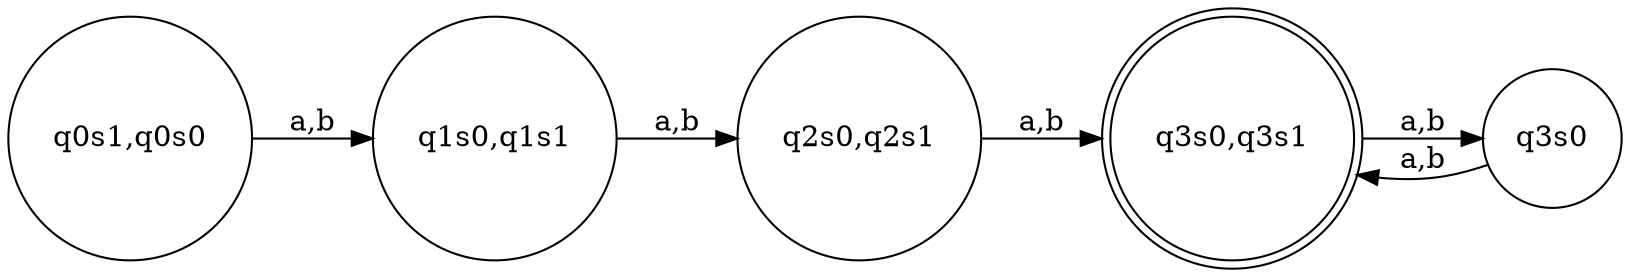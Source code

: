 digraph{
    rankdir = LR;
    node [shape=doublecircle]
    "q3s0,q3s1"
    node [shape=circle]
    "q0s1,q0s0" -> "q1s0,q1s1" [label="a,b"]
    "q1s0,q1s1" -> "q2s0,q2s1" [label="a,b"]
    "q2s0,q2s1" -> "q3s0,q3s1" [label="a,b"]
    q3s0 -> "q3s0,q3s1" [label="a,b"]
    "q3s0,q3s1" -> q3s0 [label="a,b"]
}